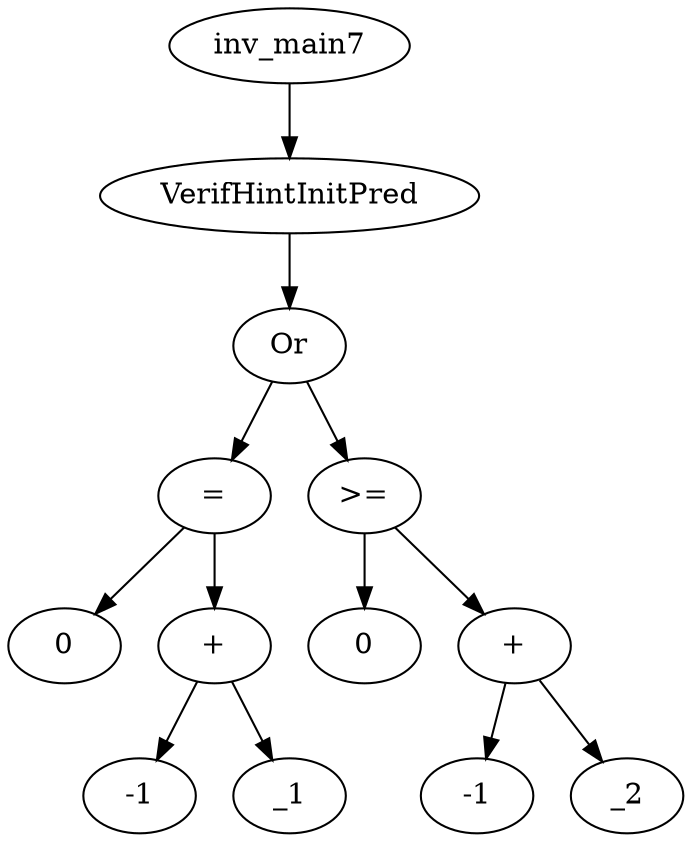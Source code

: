 digraph dag {
0 [label="inv_main7"];
1 [label="VerifHintInitPred"];
2 [label="Or"];
3 [label="="];
4 [label="0"];
5 [label="+"];
6 [label="-1"];
7 [label="_1"];
8 [label=">="];
9 [label="0"];
10 [label="+"];
11 [label="-1"];
12 [label="_2"];
0->1
1->2
2->3
2 -> 8
3->5
3 -> 4
5->7
5 -> 6
8->10
8 -> 9
10->12
10 -> 11
}
